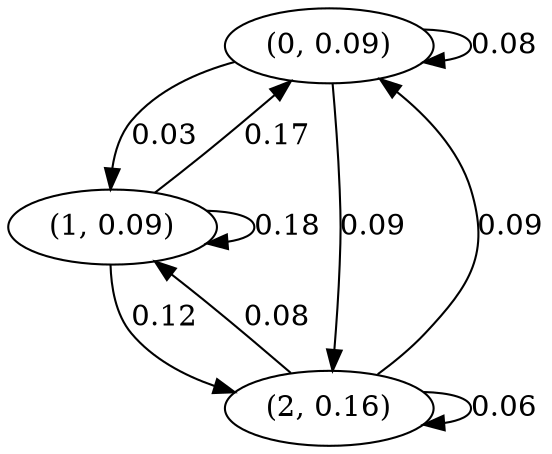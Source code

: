digraph {
    0 [ label = "(0, 0.09)" ]
    1 [ label = "(1, 0.09)" ]
    2 [ label = "(2, 0.16)" ]
    0 -> 0 [ label = "0.08" ]
    1 -> 1 [ label = "0.18" ]
    2 -> 2 [ label = "0.06" ]
    1 -> 0 [ label = "0.17" ]
    2 -> 0 [ label = "0.09" ]
    0 -> 1 [ label = "0.03" ]
    2 -> 1 [ label = "0.08" ]
    0 -> 2 [ label = "0.09" ]
    1 -> 2 [ label = "0.12" ]
}

